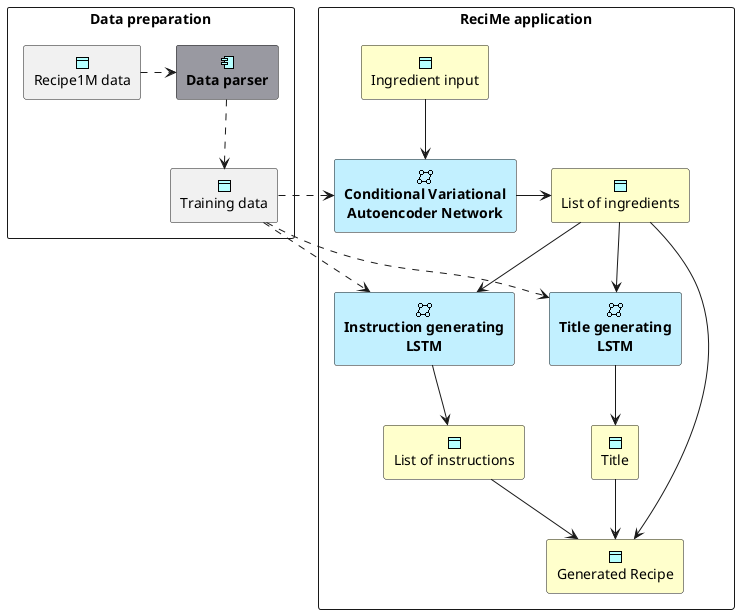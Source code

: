 @startuml architecture

' Diagram style
skinparam DefaultTextAlignment center
skinparam rectangle<<helper>> {
	BackgroundColor #9999a1
}
sprite $Network jar:archimate/network
sprite $Object jar:archimate/application-data-object
sprite $Component jar:archimate/application-component

' Components
rectangle "ReciMe application" {
    rectangle "**Conditional Variational**\n**Autoencoder Network**" as cvae <<$Network>>#APPLICATION
    rectangle "List of ingredients"  as Ingredients <<$Object>>#BUSINESS
    rectangle "Generated Recipe"  as recipe <<$Object>>#BUSINESS
    rectangle "List of instructions"  as instructions <<$Object>>#BUSINESS
    rectangle "Title"  as rtitle <<$Object>>#BUSINESS
    rectangle "**Title generating**\n**LSTM**" as tlstm <<$Network>>#APPLICATION
    rectangle "**Instruction generating**\n**LSTM**" as ilstm <<$Network>>#APPLICATION
    rectangle "Ingredient input" as input <<$Object>>#BUSINESS
}
rectangle "Data preparation" {
    rectangle "Training data" as train <<$Object>>
    rectangle "Recipe1M data" as raw <<$Object>>
    rectangle "**Data parser**" as parser <<$Component>><<helper>>
}

' Connections
raw .right.> parser
parser .down.> train
train .right.> cvae
train .right.> ilstm
train .right.> tlstm
input -down-> cvae
cvae -right-> Ingredients
Ingredients -down-> tlstm
Ingredients -down-> ilstm
rtitle -down-> recipe
Ingredients -> recipe
instructions -> recipe
tlstm -down-> rtitle
ilstm -right-> instructions

@enduml